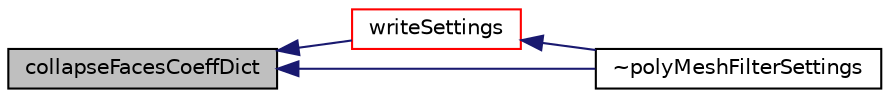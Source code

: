 digraph "collapseFacesCoeffDict"
{
  bgcolor="transparent";
  edge [fontname="Helvetica",fontsize="10",labelfontname="Helvetica",labelfontsize="10"];
  node [fontname="Helvetica",fontsize="10",shape=record];
  rankdir="LR";
  Node27 [label="collapseFacesCoeffDict",height=0.2,width=0.4,color="black", fillcolor="grey75", style="filled", fontcolor="black"];
  Node27 -> Node28 [dir="back",color="midnightblue",fontsize="10",style="solid",fontname="Helvetica"];
  Node28 [label="writeSettings",height=0.2,width=0.4,color="red",URL="$a22361.html#a2a6219ff1676c3caa814d59e9aacedae",tooltip="Write the settings to a stream. "];
  Node28 -> Node30 [dir="back",color="midnightblue",fontsize="10",style="solid",fontname="Helvetica"];
  Node30 [label="~polyMeshFilterSettings",height=0.2,width=0.4,color="black",URL="$a22361.html#a51a1ec4ef64bcb2965d7576891e64bbf",tooltip="Destructor. "];
  Node27 -> Node30 [dir="back",color="midnightblue",fontsize="10",style="solid",fontname="Helvetica"];
}
